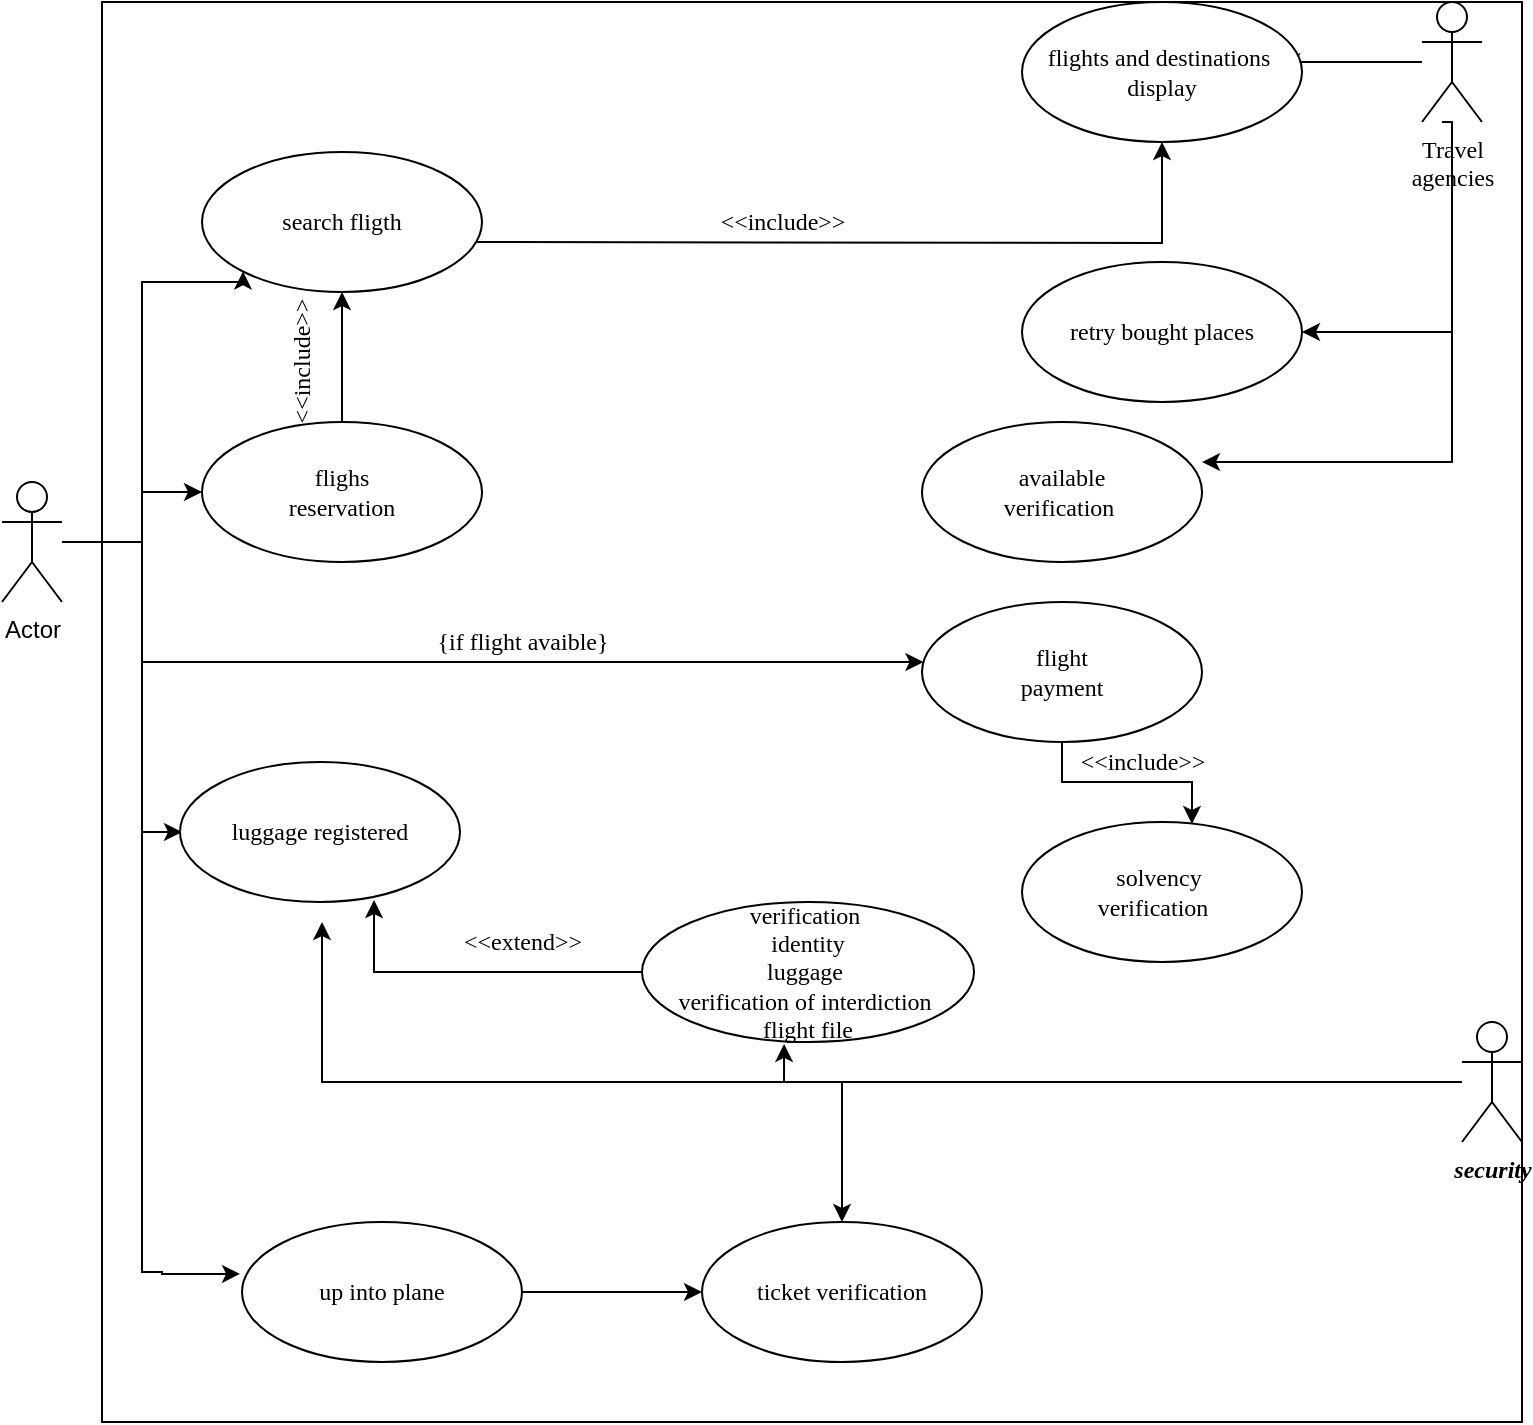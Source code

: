 <mxfile version="16.5.6" type="github">
  <diagram id="cwrcdUsxaL_OP09fu3OQ" name="Page-1">
    <mxGraphModel dx="1422" dy="675" grid="1" gridSize="10" guides="1" tooltips="1" connect="1" arrows="1" fold="1" page="1" pageScale="1" pageWidth="827" pageHeight="1169" math="0" shadow="0">
      <root>
        <mxCell id="0" />
        <mxCell id="1" parent="0" />
        <mxCell id="U1FzMNcOjA2hwwPvR-x1-79" value="" style="whiteSpace=wrap;html=1;aspect=fixed;fontFamily=Comic Sans MS;" vertex="1" parent="1">
          <mxGeometry x="90" y="60" width="710" height="710" as="geometry" />
        </mxCell>
        <mxCell id="U1FzMNcOjA2hwwPvR-x1-28" style="edgeStyle=orthogonalEdgeStyle;rounded=0;orthogonalLoop=1;jettySize=auto;html=1;fontFamily=Comic Sans MS;entryX=0;entryY=1;entryDx=0;entryDy=0;" edge="1" parent="1" source="U1FzMNcOjA2hwwPvR-x1-1" target="U1FzMNcOjA2hwwPvR-x1-32">
          <mxGeometry relative="1" as="geometry">
            <mxPoint x="160" y="210" as="targetPoint" />
            <Array as="points">
              <mxPoint x="110" y="330" />
              <mxPoint x="110" y="200" />
              <mxPoint x="161" y="200" />
            </Array>
          </mxGeometry>
        </mxCell>
        <mxCell id="U1FzMNcOjA2hwwPvR-x1-44" style="edgeStyle=orthogonalEdgeStyle;rounded=0;orthogonalLoop=1;jettySize=auto;html=1;fontFamily=Comic Sans MS;" edge="1" parent="1" source="U1FzMNcOjA2hwwPvR-x1-1" target="U1FzMNcOjA2hwwPvR-x1-42">
          <mxGeometry relative="1" as="geometry">
            <Array as="points">
              <mxPoint x="110" y="330" />
              <mxPoint x="110" y="390" />
            </Array>
          </mxGeometry>
        </mxCell>
        <mxCell id="U1FzMNcOjA2hwwPvR-x1-47" style="edgeStyle=orthogonalEdgeStyle;rounded=0;orthogonalLoop=1;jettySize=auto;html=1;entryX=0;entryY=0.5;entryDx=0;entryDy=0;fontFamily=Comic Sans MS;" edge="1" parent="1" source="U1FzMNcOjA2hwwPvR-x1-1" target="U1FzMNcOjA2hwwPvR-x1-33">
          <mxGeometry relative="1" as="geometry">
            <Array as="points">
              <mxPoint x="110" y="330" />
              <mxPoint x="110" y="305" />
            </Array>
          </mxGeometry>
        </mxCell>
        <mxCell id="U1FzMNcOjA2hwwPvR-x1-58" style="edgeStyle=orthogonalEdgeStyle;rounded=0;orthogonalLoop=1;jettySize=auto;html=1;entryX=0;entryY=0.5;entryDx=0;entryDy=0;fontFamily=Comic Sans MS;" edge="1" parent="1" source="U1FzMNcOjA2hwwPvR-x1-1">
          <mxGeometry relative="1" as="geometry">
            <mxPoint x="130" y="475" as="targetPoint" />
            <Array as="points">
              <mxPoint x="110" y="330" />
              <mxPoint x="110" y="475" />
            </Array>
          </mxGeometry>
        </mxCell>
        <mxCell id="U1FzMNcOjA2hwwPvR-x1-68" style="edgeStyle=orthogonalEdgeStyle;rounded=0;orthogonalLoop=1;jettySize=auto;html=1;fontFamily=Comic Sans MS;entryX=-0.007;entryY=0.371;entryDx=0;entryDy=0;entryPerimeter=0;" edge="1" parent="1" source="U1FzMNcOjA2hwwPvR-x1-1" target="U1FzMNcOjA2hwwPvR-x1-71">
          <mxGeometry relative="1" as="geometry">
            <mxPoint x="80" y="695" as="targetPoint" />
            <Array as="points">
              <mxPoint x="110" y="330" />
              <mxPoint x="110" y="695" />
              <mxPoint x="120" y="695" />
              <mxPoint x="120" y="696" />
            </Array>
          </mxGeometry>
        </mxCell>
        <mxCell id="U1FzMNcOjA2hwwPvR-x1-1" value="Actor" style="shape=umlActor;verticalLabelPosition=bottom;verticalAlign=top;html=1;" vertex="1" parent="1">
          <mxGeometry x="40" y="300" width="30" height="60" as="geometry" />
        </mxCell>
        <mxCell id="U1FzMNcOjA2hwwPvR-x1-62" style="edgeStyle=orthogonalEdgeStyle;rounded=0;orthogonalLoop=1;jettySize=auto;html=1;fontFamily=Comic Sans MS;" edge="1" parent="1" source="U1FzMNcOjA2hwwPvR-x1-13">
          <mxGeometry relative="1" as="geometry">
            <mxPoint x="200" y="520" as="targetPoint" />
            <Array as="points">
              <mxPoint x="200" y="600" />
            </Array>
          </mxGeometry>
        </mxCell>
        <mxCell id="U1FzMNcOjA2hwwPvR-x1-67" style="edgeStyle=orthogonalEdgeStyle;rounded=0;orthogonalLoop=1;jettySize=auto;html=1;entryX=0.428;entryY=1.014;entryDx=0;entryDy=0;entryPerimeter=0;fontFamily=Comic Sans MS;" edge="1" parent="1" source="U1FzMNcOjA2hwwPvR-x1-13" target="U1FzMNcOjA2hwwPvR-x1-63">
          <mxGeometry relative="1" as="geometry" />
        </mxCell>
        <mxCell id="U1FzMNcOjA2hwwPvR-x1-70" style="edgeStyle=orthogonalEdgeStyle;rounded=0;orthogonalLoop=1;jettySize=auto;html=1;fontFamily=Comic Sans MS;" edge="1" parent="1" source="U1FzMNcOjA2hwwPvR-x1-13">
          <mxGeometry relative="1" as="geometry">
            <mxPoint x="460" y="670" as="targetPoint" />
            <Array as="points">
              <mxPoint x="460" y="600" />
            </Array>
          </mxGeometry>
        </mxCell>
        <mxCell id="U1FzMNcOjA2hwwPvR-x1-13" value="security" style="shape=umlActor;verticalLabelPosition=bottom;verticalAlign=top;html=1;direction=east;align=center;fontStyle=3;fontFamily=Comic Sans MS;" vertex="1" parent="1">
          <mxGeometry x="770" y="570" width="30" height="60" as="geometry" />
        </mxCell>
        <mxCell id="U1FzMNcOjA2hwwPvR-x1-24" style="edgeStyle=orthogonalEdgeStyle;rounded=0;orthogonalLoop=1;jettySize=auto;html=1;entryX=0.929;entryY=0.429;entryDx=0;entryDy=0;entryPerimeter=0;fontFamily=Comic Sans MS;" edge="1" parent="1" source="U1FzMNcOjA2hwwPvR-x1-21" target="U1FzMNcOjA2hwwPvR-x1-22">
          <mxGeometry relative="1" as="geometry" />
        </mxCell>
        <mxCell id="U1FzMNcOjA2hwwPvR-x1-39" style="edgeStyle=orthogonalEdgeStyle;rounded=0;orthogonalLoop=1;jettySize=auto;html=1;fontFamily=Comic Sans MS;entryX=1;entryY=0.286;entryDx=0;entryDy=0;entryPerimeter=0;exitX=0.333;exitY=1;exitDx=0;exitDy=0;exitPerimeter=0;" edge="1" parent="1" source="U1FzMNcOjA2hwwPvR-x1-21" target="U1FzMNcOjA2hwwPvR-x1-38">
          <mxGeometry relative="1" as="geometry">
            <mxPoint x="765" y="310" as="targetPoint" />
            <Array as="points">
              <mxPoint x="765" y="120" />
              <mxPoint x="765" y="290" />
            </Array>
          </mxGeometry>
        </mxCell>
        <mxCell id="U1FzMNcOjA2hwwPvR-x1-56" style="edgeStyle=orthogonalEdgeStyle;rounded=0;orthogonalLoop=1;jettySize=auto;html=1;fontFamily=Comic Sans MS;entryX=1;entryY=0.5;entryDx=0;entryDy=0;" edge="1" parent="1" source="U1FzMNcOjA2hwwPvR-x1-21" target="U1FzMNcOjA2hwwPvR-x1-52">
          <mxGeometry relative="1" as="geometry">
            <mxPoint x="765" y="350" as="targetPoint" />
            <Array as="points">
              <mxPoint x="765" y="225" />
            </Array>
          </mxGeometry>
        </mxCell>
        <mxCell id="U1FzMNcOjA2hwwPvR-x1-21" value="Travel&lt;br&gt;agencies" style="shape=umlActor;verticalLabelPosition=bottom;verticalAlign=top;html=1;fontFamily=Comic Sans MS;" vertex="1" parent="1">
          <mxGeometry x="750" y="60" width="30" height="60" as="geometry" />
        </mxCell>
        <mxCell id="U1FzMNcOjA2hwwPvR-x1-22" value="flights and destinations&amp;nbsp;&lt;br&gt;display" style="ellipse;whiteSpace=wrap;html=1;fontFamily=Comic Sans MS;" vertex="1" parent="1">
          <mxGeometry x="550" y="60" width="140" height="70" as="geometry" />
        </mxCell>
        <mxCell id="U1FzMNcOjA2hwwPvR-x1-29" style="edgeStyle=orthogonalEdgeStyle;rounded=0;orthogonalLoop=1;jettySize=auto;html=1;fontFamily=Comic Sans MS;" edge="1" parent="1" target="U1FzMNcOjA2hwwPvR-x1-22">
          <mxGeometry relative="1" as="geometry">
            <mxPoint x="260" y="180" as="sourcePoint" />
          </mxGeometry>
        </mxCell>
        <mxCell id="U1FzMNcOjA2hwwPvR-x1-30" value="&amp;lt;&amp;lt;include&amp;gt;&amp;gt;" style="text;html=1;resizable=0;autosize=1;align=center;verticalAlign=middle;points=[];fillColor=none;strokeColor=none;rounded=0;fontFamily=Comic Sans MS;" vertex="1" parent="1">
          <mxGeometry x="390" y="160" width="80" height="20" as="geometry" />
        </mxCell>
        <mxCell id="U1FzMNcOjA2hwwPvR-x1-32" value="search fligth" style="ellipse;whiteSpace=wrap;html=1;fontFamily=Comic Sans MS;" vertex="1" parent="1">
          <mxGeometry x="140" y="135" width="140" height="70" as="geometry" />
        </mxCell>
        <mxCell id="U1FzMNcOjA2hwwPvR-x1-34" style="edgeStyle=orthogonalEdgeStyle;rounded=0;orthogonalLoop=1;jettySize=auto;html=1;fontFamily=Comic Sans MS;" edge="1" parent="1" source="U1FzMNcOjA2hwwPvR-x1-33" target="U1FzMNcOjA2hwwPvR-x1-32">
          <mxGeometry relative="1" as="geometry" />
        </mxCell>
        <mxCell id="U1FzMNcOjA2hwwPvR-x1-33" value="flighs&lt;br&gt;reservation" style="ellipse;whiteSpace=wrap;html=1;fontFamily=Comic Sans MS;" vertex="1" parent="1">
          <mxGeometry x="140" y="270" width="140" height="70" as="geometry" />
        </mxCell>
        <mxCell id="U1FzMNcOjA2hwwPvR-x1-36" value="&amp;lt;&amp;lt;include&amp;gt;&amp;gt;" style="text;html=1;resizable=0;autosize=1;align=center;verticalAlign=middle;points=[];fillColor=none;strokeColor=none;rounded=0;fontFamily=Comic Sans MS;rotation=270;" vertex="1" parent="1">
          <mxGeometry x="150" y="230" width="80" height="20" as="geometry" />
        </mxCell>
        <mxCell id="U1FzMNcOjA2hwwPvR-x1-38" value="available&lt;br&gt;verification&amp;nbsp;" style="ellipse;whiteSpace=wrap;html=1;fontFamily=Comic Sans MS;" vertex="1" parent="1">
          <mxGeometry x="500" y="270" width="140" height="70" as="geometry" />
        </mxCell>
        <mxCell id="U1FzMNcOjA2hwwPvR-x1-76" style="edgeStyle=orthogonalEdgeStyle;rounded=0;orthogonalLoop=1;jettySize=auto;html=1;entryX=0.607;entryY=0.014;entryDx=0;entryDy=0;fontFamily=Comic Sans MS;entryPerimeter=0;" edge="1" parent="1" source="U1FzMNcOjA2hwwPvR-x1-42" target="U1FzMNcOjA2hwwPvR-x1-74">
          <mxGeometry relative="1" as="geometry" />
        </mxCell>
        <mxCell id="U1FzMNcOjA2hwwPvR-x1-42" value="flight&lt;br&gt;payment" style="ellipse;whiteSpace=wrap;html=1;fontFamily=Comic Sans MS;" vertex="1" parent="1">
          <mxGeometry x="500" y="360" width="140" height="70" as="geometry" />
        </mxCell>
        <mxCell id="U1FzMNcOjA2hwwPvR-x1-45" value="{if flight avaible}" style="text;html=1;resizable=0;autosize=1;align=center;verticalAlign=middle;points=[];fillColor=none;strokeColor=none;rounded=0;fontFamily=Comic Sans MS;" vertex="1" parent="1">
          <mxGeometry x="250" y="370" width="100" height="20" as="geometry" />
        </mxCell>
        <mxCell id="U1FzMNcOjA2hwwPvR-x1-52" value="retry bought places" style="ellipse;whiteSpace=wrap;html=1;fontFamily=Comic Sans MS;" vertex="1" parent="1">
          <mxGeometry x="550" y="190" width="140" height="70" as="geometry" />
        </mxCell>
        <mxCell id="U1FzMNcOjA2hwwPvR-x1-60" value="luggage registered" style="ellipse;whiteSpace=wrap;html=1;fontFamily=Comic Sans MS;" vertex="1" parent="1">
          <mxGeometry x="129" y="440" width="140" height="70" as="geometry" />
        </mxCell>
        <mxCell id="U1FzMNcOjA2hwwPvR-x1-64" style="edgeStyle=orthogonalEdgeStyle;rounded=0;orthogonalLoop=1;jettySize=auto;html=1;fontFamily=Comic Sans MS;entryX=0.693;entryY=0.986;entryDx=0;entryDy=0;entryPerimeter=0;" edge="1" parent="1" source="U1FzMNcOjA2hwwPvR-x1-63" target="U1FzMNcOjA2hwwPvR-x1-60">
          <mxGeometry relative="1" as="geometry">
            <mxPoint x="330" y="545" as="targetPoint" />
          </mxGeometry>
        </mxCell>
        <mxCell id="U1FzMNcOjA2hwwPvR-x1-63" value="verification&amp;nbsp;&lt;br&gt;identity&lt;br&gt;luggage&amp;nbsp;&lt;br&gt;verification of interdiction&amp;nbsp;&lt;br&gt;flight file" style="ellipse;whiteSpace=wrap;html=1;fontFamily=Comic Sans MS;" vertex="1" parent="1">
          <mxGeometry x="360" y="510" width="166" height="70" as="geometry" />
        </mxCell>
        <mxCell id="U1FzMNcOjA2hwwPvR-x1-66" value="&amp;lt;&amp;lt;extend&amp;gt;&amp;gt;" style="text;html=1;resizable=0;autosize=1;align=center;verticalAlign=middle;points=[];fillColor=none;strokeColor=none;rounded=0;fontFamily=Comic Sans MS;" vertex="1" parent="1">
          <mxGeometry x="265" y="520" width="70" height="20" as="geometry" />
        </mxCell>
        <mxCell id="U1FzMNcOjA2hwwPvR-x1-73" style="edgeStyle=orthogonalEdgeStyle;rounded=0;orthogonalLoop=1;jettySize=auto;html=1;fontFamily=Comic Sans MS;" edge="1" parent="1" source="U1FzMNcOjA2hwwPvR-x1-71" target="U1FzMNcOjA2hwwPvR-x1-72">
          <mxGeometry relative="1" as="geometry" />
        </mxCell>
        <mxCell id="U1FzMNcOjA2hwwPvR-x1-71" value="up into plane" style="ellipse;whiteSpace=wrap;html=1;fontFamily=Comic Sans MS;" vertex="1" parent="1">
          <mxGeometry x="160" y="670" width="140" height="70" as="geometry" />
        </mxCell>
        <mxCell id="U1FzMNcOjA2hwwPvR-x1-72" value="ticket verification" style="ellipse;whiteSpace=wrap;html=1;fontFamily=Comic Sans MS;" vertex="1" parent="1">
          <mxGeometry x="390" y="670" width="140" height="70" as="geometry" />
        </mxCell>
        <mxCell id="U1FzMNcOjA2hwwPvR-x1-74" value="solvency&amp;nbsp;&lt;br&gt;verification&amp;nbsp; &amp;nbsp;" style="ellipse;whiteSpace=wrap;html=1;fontFamily=Comic Sans MS;" vertex="1" parent="1">
          <mxGeometry x="550" y="470" width="140" height="70" as="geometry" />
        </mxCell>
        <mxCell id="U1FzMNcOjA2hwwPvR-x1-77" value="&amp;lt;&amp;lt;include&amp;gt;&amp;gt;" style="text;html=1;resizable=0;autosize=1;align=center;verticalAlign=middle;points=[];fillColor=none;strokeColor=none;rounded=0;fontFamily=Comic Sans MS;" vertex="1" parent="1">
          <mxGeometry x="570" y="430" width="80" height="20" as="geometry" />
        </mxCell>
      </root>
    </mxGraphModel>
  </diagram>
</mxfile>
